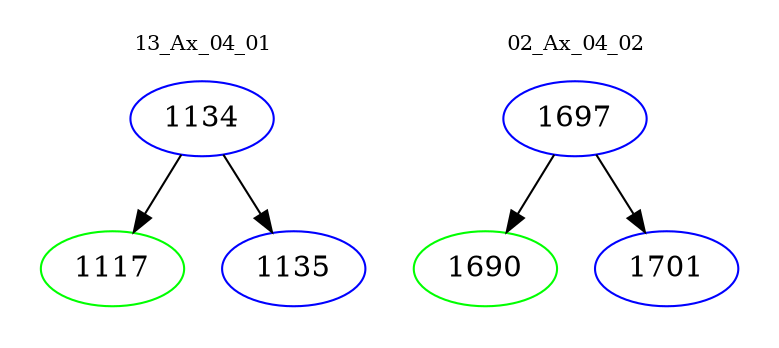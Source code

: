 digraph{
subgraph cluster_0 {
color = white
label = "13_Ax_04_01";
fontsize=10;
T0_1134 [label="1134", color="blue"]
T0_1134 -> T0_1117 [color="black"]
T0_1117 [label="1117", color="green"]
T0_1134 -> T0_1135 [color="black"]
T0_1135 [label="1135", color="blue"]
}
subgraph cluster_1 {
color = white
label = "02_Ax_04_02";
fontsize=10;
T1_1697 [label="1697", color="blue"]
T1_1697 -> T1_1690 [color="black"]
T1_1690 [label="1690", color="green"]
T1_1697 -> T1_1701 [color="black"]
T1_1701 [label="1701", color="blue"]
}
}
